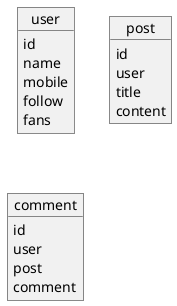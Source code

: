 @startuml
object user {
    id
    name
    mobile
    '关注
    follow
    '粉丝
    fans
}

object post {
    id
    user
    title
    content
}

object comment {
    id
    user
    post
    '回复的评论
    comment
}
@enduml